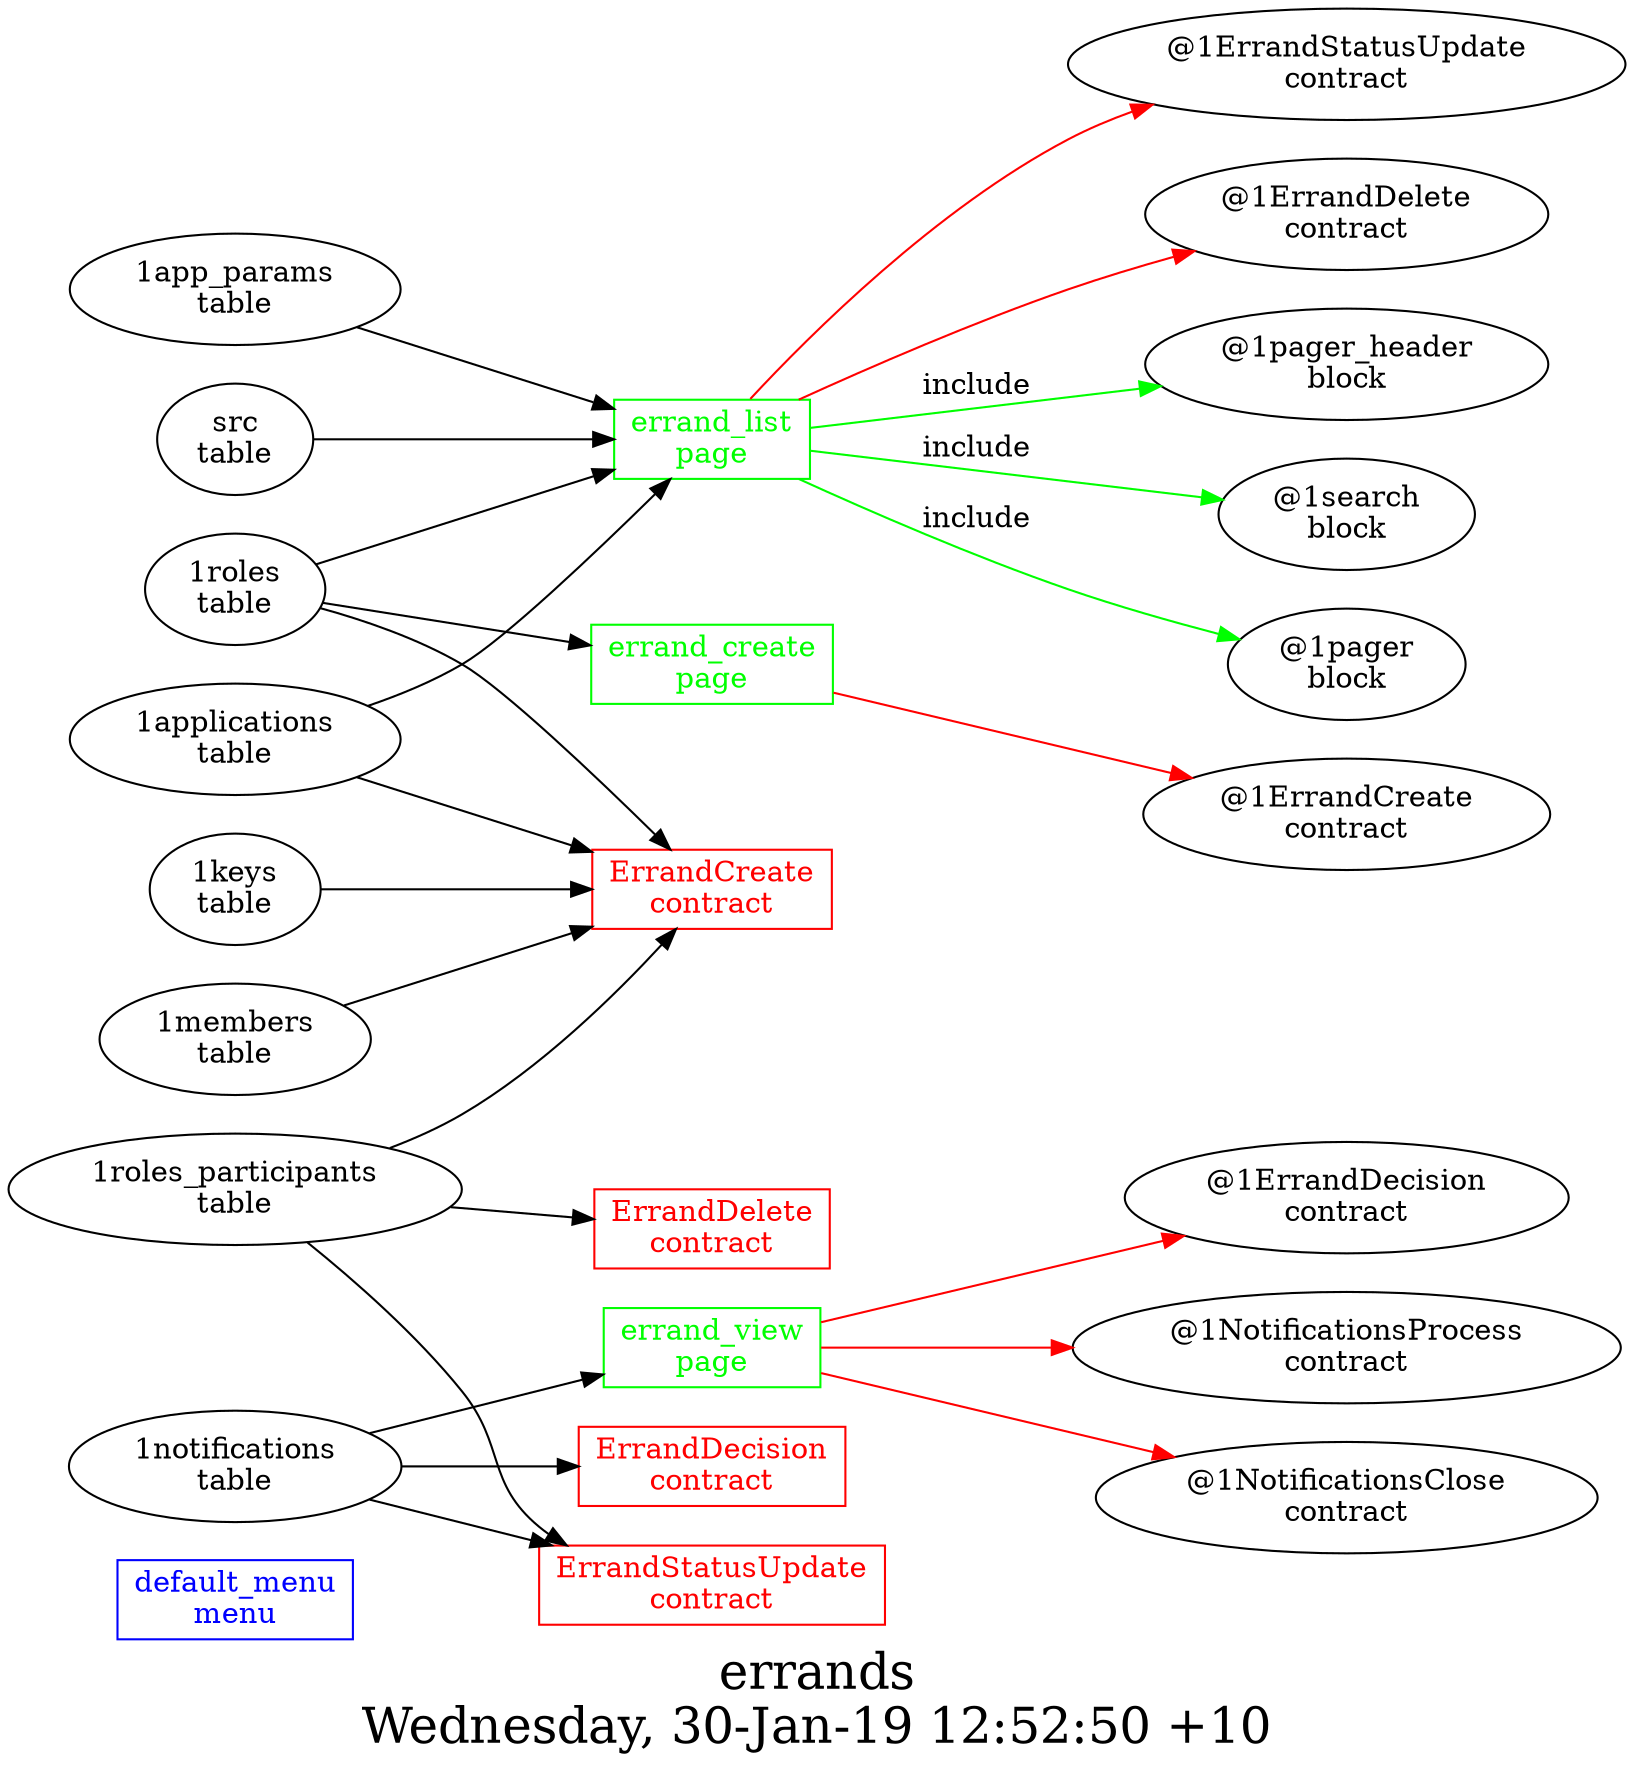 digraph G {
fontsize="24";
label="errands\nWednesday, 30-Jan-19 12:52:50 +10";
nojustify=true;
ordering=out;
rankdir=LR;
size="30";
"default_menu\nmenu" [color=blue, fontcolor=blue, group=menus, shape=record];
"errand_create\npage" -> "@1ErrandCreate\ncontract"  [ color=red ]
"1roles\ntable" -> "errand_create\npage"
"errand_create\npage" [color=green, fontcolor=green, group=pages, shape=record];
"errand_list\npage" -> "@1ErrandStatusUpdate\ncontract"  [ color=red ]
"errand_list\npage" -> "@1ErrandDelete\ncontract"  [ color=red ]
"1applications\ntable" -> "errand_list\npage"
"1app_params\ntable" -> "errand_list\npage"
"src\ntable" -> "errand_list\npage"
"1roles\ntable" -> "errand_list\npage"
"errand_list\npage" -> "@1pager_header\nblock"  [ color=green, label=include ]
"errand_list\npage" -> "@1search\nblock"  [ color=green, label=include ]
"errand_list\npage" -> "@1pager\nblock"  [ color=green, label=include ]
"errand_list\npage" [color=green, fontcolor=green, group=pages, shape=record];
"errand_view\npage" -> "@1ErrandDecision\ncontract"  [ color=red ]
"errand_view\npage" -> "@1NotificationsProcess\ncontract"  [ color=red ]
"errand_view\npage" -> "@1NotificationsClose\ncontract"  [ color=red ]
"1notifications\ntable" -> "errand_view\npage"
"errand_view\npage" [color=green, fontcolor=green, group=pages, shape=record];
"1applications\ntable" -> "ErrandCreate\ncontract"
"1roles_participants\ntable" -> "ErrandCreate\ncontract"
"1roles\ntable" -> "ErrandCreate\ncontract"
"1members\ntable" -> "ErrandCreate\ncontract"
"1keys\ntable" -> "ErrandCreate\ncontract"
"ErrandCreate\ncontract" [color=red, fontcolor=red, group=contracts, shape=record];
"1notifications\ntable" -> "ErrandDecision\ncontract"
"ErrandDecision\ncontract" [color=red, fontcolor=red, group=contracts, shape=record];
"1roles_participants\ntable" -> "ErrandStatusUpdate\ncontract"
"1notifications\ntable" -> "ErrandStatusUpdate\ncontract"
"ErrandStatusUpdate\ncontract" [color=red, fontcolor=red, group=contracts, shape=record];
"1roles_participants\ntable" -> "ErrandDelete\ncontract"
"ErrandDelete\ncontract" [color=red, fontcolor=red, group=contracts, shape=record];
}
